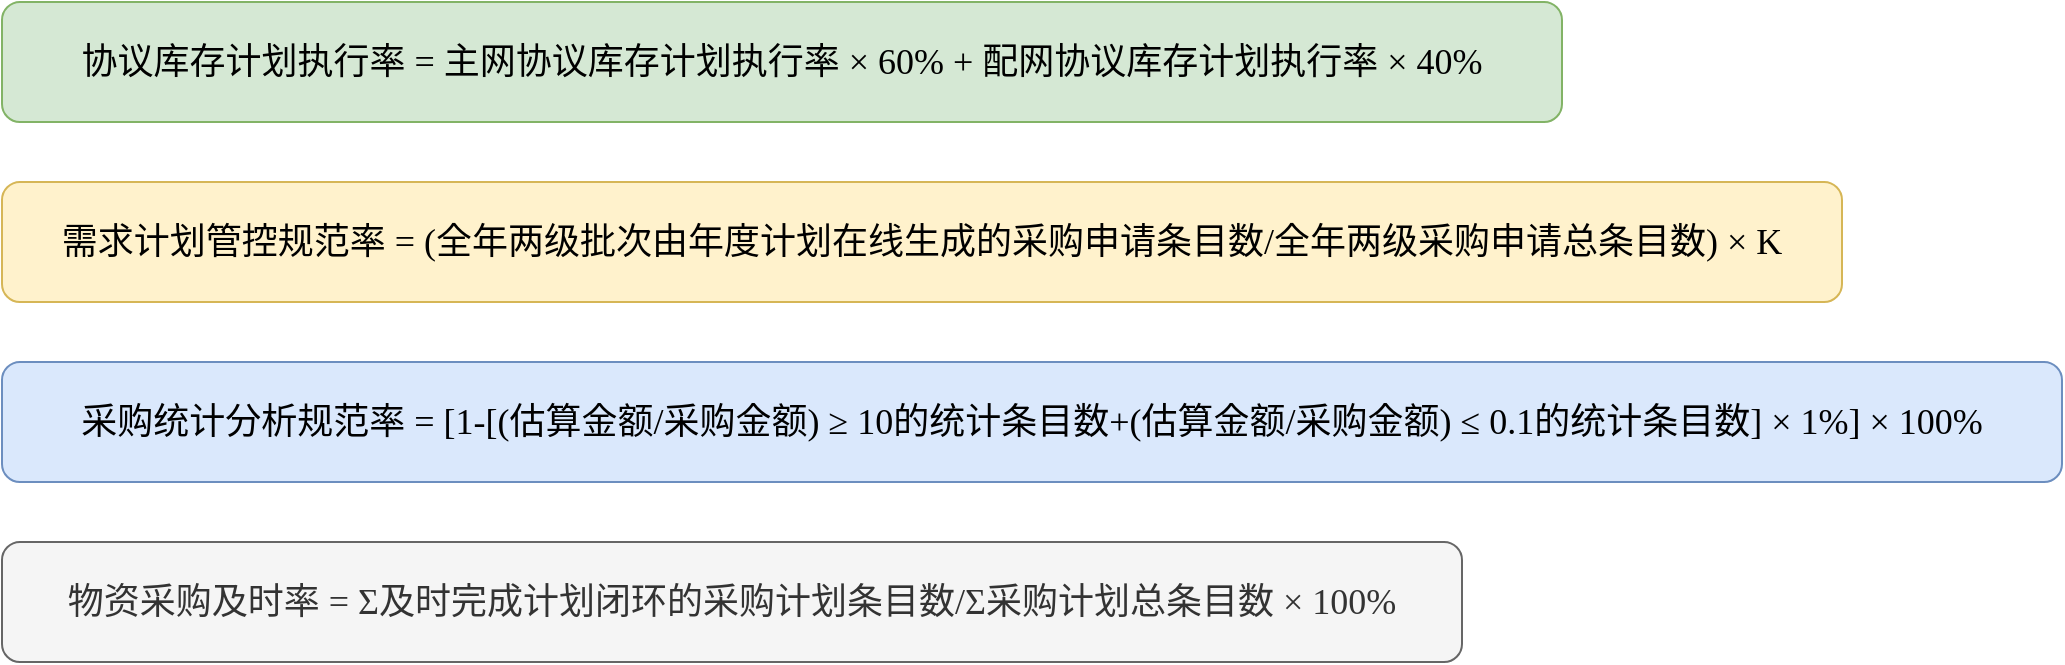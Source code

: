 <mxfile version="17.1.0" type="github">
  <diagram id="xMpqqhogkzzOugJ8N9Hw" name="第 1 页">
    <mxGraphModel dx="1038" dy="539" grid="1" gridSize="10" guides="1" tooltips="1" connect="1" arrows="1" fold="1" page="1" pageScale="1" pageWidth="827" pageHeight="1169" math="0" shadow="0">
      <root>
        <mxCell id="0" />
        <mxCell id="1" parent="0" />
        <mxCell id="ywuYXYeSjkOeo4kP8zRg-1" value="协议库存计划执行率 =&amp;nbsp;主网协议库存计划执行率 × 60% +&amp;nbsp;配网协议库存计划执行率 × 40%" style="rounded=1;whiteSpace=wrap;html=1;fontSize=18;fontFamily=MiSans;fillColor=#d5e8d4;strokeColor=#82b366;" vertex="1" parent="1">
          <mxGeometry x="60" y="70" width="780" height="60" as="geometry" />
        </mxCell>
        <mxCell id="ywuYXYeSjkOeo4kP8zRg-2" value="需求计划管控规范率 = (全年两级批次由年度计划在线生成的采购申请条目数/全年两级采购申请总条目数) ×&amp;nbsp;K" style="rounded=1;whiteSpace=wrap;html=1;fontSize=18;fontFamily=MiSans;fillColor=#fff2cc;strokeColor=#d6b656;" vertex="1" parent="1">
          <mxGeometry x="60" y="160" width="920" height="60" as="geometry" />
        </mxCell>
        <mxCell id="ywuYXYeSjkOeo4kP8zRg-3" value="采购统计分析规范率 = [1-[(估算金额/采购金额)&amp;nbsp;≥ 10的统计条目数+(估算金额/采购金额)&amp;nbsp;≤ 0.1的统计条目数]&amp;nbsp;× 1%] ×&amp;nbsp;100%" style="rounded=1;whiteSpace=wrap;html=1;fontSize=18;fontFamily=MiSans;fillColor=#dae8fc;strokeColor=#6c8ebf;" vertex="1" parent="1">
          <mxGeometry x="60" y="250" width="1030" height="60" as="geometry" />
        </mxCell>
        <mxCell id="ywuYXYeSjkOeo4kP8zRg-4" value="物资采购及时率 =&amp;nbsp;Σ及时完成计划闭环的采购计划条目数/Σ采购计划总条目数 × 100%" style="rounded=1;whiteSpace=wrap;html=1;fontSize=18;fontFamily=MiSans;fillColor=#f5f5f5;strokeColor=#666666;fontColor=#333333;" vertex="1" parent="1">
          <mxGeometry x="60" y="340" width="730" height="60" as="geometry" />
        </mxCell>
      </root>
    </mxGraphModel>
  </diagram>
</mxfile>
